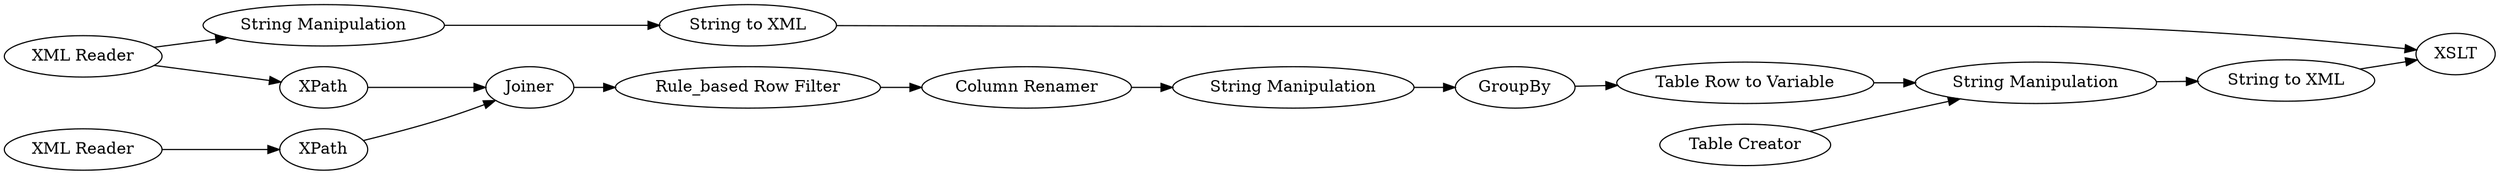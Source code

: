 digraph {
	"-3190440364121011662_16" [label="XML Reader"]
	"-3190440364121011662_42" [label="Column Renamer"]
	"-3190440364121011662_14" [label="Table Row to Variable"]
	"-3190440364121011662_22" [label="String Manipulation"]
	"-3190440364121011662_3" [label=XSLT]
	"-3190440364121011662_2" [label="String to XML"]
	"-3190440364121011662_15" [label="String Manipulation"]
	"-3190440364121011662_13" [label=GroupBy]
	"-3190440364121011662_17" [label="String Manipulation"]
	"-3190440364121011662_26" [label="XML Reader"]
	"-3190440364121011662_41" [label=XPath]
	"-3190440364121011662_39" [label=Joiner]
	"-3190440364121011662_40" [label="Rule_based Row Filter"]
	"-3190440364121011662_37" [label=XPath]
	"-3190440364121011662_43" [label="Table Creator"]
	"-3190440364121011662_10" [label="String to XML"]
	"-3190440364121011662_13" -> "-3190440364121011662_14"
	"-3190440364121011662_22" -> "-3190440364121011662_2"
	"-3190440364121011662_16" -> "-3190440364121011662_22"
	"-3190440364121011662_42" -> "-3190440364121011662_17"
	"-3190440364121011662_43" -> "-3190440364121011662_15"
	"-3190440364121011662_10" -> "-3190440364121011662_3"
	"-3190440364121011662_26" -> "-3190440364121011662_41"
	"-3190440364121011662_2" -> "-3190440364121011662_3"
	"-3190440364121011662_15" -> "-3190440364121011662_10"
	"-3190440364121011662_41" -> "-3190440364121011662_39"
	"-3190440364121011662_16" -> "-3190440364121011662_37"
	"-3190440364121011662_39" -> "-3190440364121011662_40"
	"-3190440364121011662_37" -> "-3190440364121011662_39"
	"-3190440364121011662_40" -> "-3190440364121011662_42"
	"-3190440364121011662_17" -> "-3190440364121011662_13"
	"-3190440364121011662_14" -> "-3190440364121011662_15"
	rankdir=LR
}
